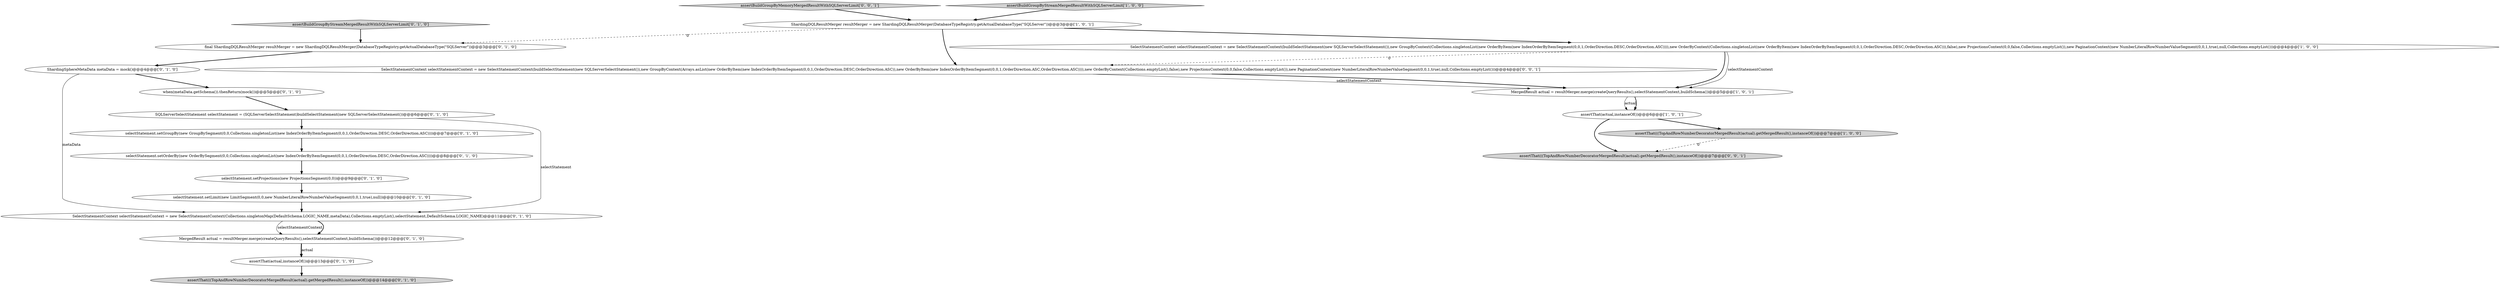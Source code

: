 digraph {
20 [style = filled, label = "assertThat(((TopAndRowNumberDecoratorMergedResult)actual).getMergedResult(),instanceOf())@@@7@@@['0', '0', '1']", fillcolor = lightgray, shape = ellipse image = "AAA0AAABBB3BBB"];
19 [style = filled, label = "SelectStatementContext selectStatementContext = new SelectStatementContext(buildSelectStatement(new SQLServerSelectStatement()),new GroupByContext(Arrays.asList(new OrderByItem(new IndexOrderByItemSegment(0,0,1,OrderDirection.DESC,OrderDirection.ASC)),new OrderByItem(new IndexOrderByItemSegment(0,0,1,OrderDirection.ASC,OrderDirection.ASC)))),new OrderByContext(Collections.emptyList(),false),new ProjectionsContext(0,0,false,Collections.emptyList()),new PaginationContext(new NumberLiteralRowNumberValueSegment(0,0,1,true),null,Collections.emptyList()))@@@4@@@['0', '0', '1']", fillcolor = white, shape = ellipse image = "AAA0AAABBB3BBB"];
12 [style = filled, label = "ShardingSphereMetaData metaData = mock()@@@4@@@['0', '1', '0']", fillcolor = white, shape = ellipse image = "AAA0AAABBB2BBB"];
9 [style = filled, label = "assertThat(actual,instanceOf())@@@13@@@['0', '1', '0']", fillcolor = white, shape = ellipse image = "AAA0AAABBB2BBB"];
6 [style = filled, label = "selectStatement.setOrderBy(new OrderBySegment(0,0,Collections.singletonList(new IndexOrderByItemSegment(0,0,1,OrderDirection.DESC,OrderDirection.ASC))))@@@8@@@['0', '1', '0']", fillcolor = white, shape = ellipse image = "AAA1AAABBB2BBB"];
10 [style = filled, label = "selectStatement.setLimit(new LimitSegment(0,0,new NumberLiteralRowNumberValueSegment(0,0,1,true),null))@@@10@@@['0', '1', '0']", fillcolor = white, shape = ellipse image = "AAA1AAABBB2BBB"];
4 [style = filled, label = "ShardingDQLResultMerger resultMerger = new ShardingDQLResultMerger(DatabaseTypeRegistry.getActualDatabaseType(\"SQLServer\"))@@@3@@@['1', '0', '1']", fillcolor = white, shape = ellipse image = "AAA0AAABBB1BBB"];
8 [style = filled, label = "selectStatement.setGroupBy(new GroupBySegment(0,0,Collections.singletonList(new IndexOrderByItemSegment(0,0,1,OrderDirection.DESC,OrderDirection.ASC))))@@@7@@@['0', '1', '0']", fillcolor = white, shape = ellipse image = "AAA1AAABBB2BBB"];
21 [style = filled, label = "assertBuildGroupByMemoryMergedResultWithSQLServerLimit['0', '0', '1']", fillcolor = lightgray, shape = diamond image = "AAA0AAABBB3BBB"];
0 [style = filled, label = "assertThat(actual,instanceOf())@@@6@@@['1', '0', '1']", fillcolor = white, shape = ellipse image = "AAA0AAABBB1BBB"];
15 [style = filled, label = "SQLServerSelectStatement selectStatement = (SQLServerSelectStatement)buildSelectStatement(new SQLServerSelectStatement())@@@6@@@['0', '1', '0']", fillcolor = white, shape = ellipse image = "AAA1AAABBB2BBB"];
13 [style = filled, label = "selectStatement.setProjections(new ProjectionsSegment(0,0))@@@9@@@['0', '1', '0']", fillcolor = white, shape = ellipse image = "AAA1AAABBB2BBB"];
14 [style = filled, label = "MergedResult actual = resultMerger.merge(createQueryResults(),selectStatementContext,buildSchema())@@@12@@@['0', '1', '0']", fillcolor = white, shape = ellipse image = "AAA0AAABBB2BBB"];
17 [style = filled, label = "assertBuildGroupByStreamMergedResultWithSQLServerLimit['0', '1', '0']", fillcolor = lightgray, shape = diamond image = "AAA0AAABBB2BBB"];
2 [style = filled, label = "assertBuildGroupByStreamMergedResultWithSQLServerLimit['1', '0', '0']", fillcolor = lightgray, shape = diamond image = "AAA0AAABBB1BBB"];
11 [style = filled, label = "SelectStatementContext selectStatementContext = new SelectStatementContext(Collections.singletonMap(DefaultSchema.LOGIC_NAME,metaData),Collections.emptyList(),selectStatement,DefaultSchema.LOGIC_NAME)@@@11@@@['0', '1', '0']", fillcolor = white, shape = ellipse image = "AAA1AAABBB2BBB"];
5 [style = filled, label = "assertThat(((TopAndRowNumberDecoratorMergedResult)actual).getMergedResult(),instanceOf())@@@7@@@['1', '0', '0']", fillcolor = lightgray, shape = ellipse image = "AAA0AAABBB1BBB"];
16 [style = filled, label = "assertThat(((TopAndRowNumberDecoratorMergedResult)actual).getMergedResult(),instanceOf())@@@14@@@['0', '1', '0']", fillcolor = lightgray, shape = ellipse image = "AAA0AAABBB2BBB"];
1 [style = filled, label = "MergedResult actual = resultMerger.merge(createQueryResults(),selectStatementContext,buildSchema())@@@5@@@['1', '0', '1']", fillcolor = white, shape = ellipse image = "AAA0AAABBB1BBB"];
7 [style = filled, label = "when(metaData.getSchema()).thenReturn(mock())@@@5@@@['0', '1', '0']", fillcolor = white, shape = ellipse image = "AAA1AAABBB2BBB"];
3 [style = filled, label = "SelectStatementContext selectStatementContext = new SelectStatementContext(buildSelectStatement(new SQLServerSelectStatement()),new GroupByContext(Collections.singletonList(new OrderByItem(new IndexOrderByItemSegment(0,0,1,OrderDirection.DESC,OrderDirection.ASC)))),new OrderByContext(Collections.singletonList(new OrderByItem(new IndexOrderByItemSegment(0,0,1,OrderDirection.DESC,OrderDirection.ASC))),false),new ProjectionsContext(0,0,false,Collections.emptyList()),new PaginationContext(new NumberLiteralRowNumberValueSegment(0,0,1,true),null,Collections.emptyList()))@@@4@@@['1', '0', '0']", fillcolor = white, shape = ellipse image = "AAA0AAABBB1BBB"];
18 [style = filled, label = "final ShardingDQLResultMerger resultMerger = new ShardingDQLResultMerger(DatabaseTypeRegistry.getActualDatabaseType(\"SQLServer\"))@@@3@@@['0', '1', '0']", fillcolor = white, shape = ellipse image = "AAA1AAABBB2BBB"];
3->19 [style = dashed, label="0"];
12->7 [style = bold, label=""];
2->4 [style = bold, label=""];
19->1 [style = solid, label="selectStatementContext"];
1->0 [style = solid, label="actual"];
19->1 [style = bold, label=""];
9->16 [style = bold, label=""];
11->14 [style = solid, label="selectStatementContext"];
6->13 [style = bold, label=""];
14->9 [style = bold, label=""];
10->11 [style = bold, label=""];
8->6 [style = bold, label=""];
15->11 [style = solid, label="selectStatement"];
11->14 [style = bold, label=""];
3->1 [style = bold, label=""];
0->20 [style = bold, label=""];
4->19 [style = bold, label=""];
14->9 [style = solid, label="actual"];
3->1 [style = solid, label="selectStatementContext"];
5->20 [style = dashed, label="0"];
4->18 [style = dashed, label="0"];
7->15 [style = bold, label=""];
12->11 [style = solid, label="metaData"];
18->12 [style = bold, label=""];
0->5 [style = bold, label=""];
13->10 [style = bold, label=""];
21->4 [style = bold, label=""];
15->8 [style = bold, label=""];
4->3 [style = bold, label=""];
1->0 [style = bold, label=""];
17->18 [style = bold, label=""];
}
